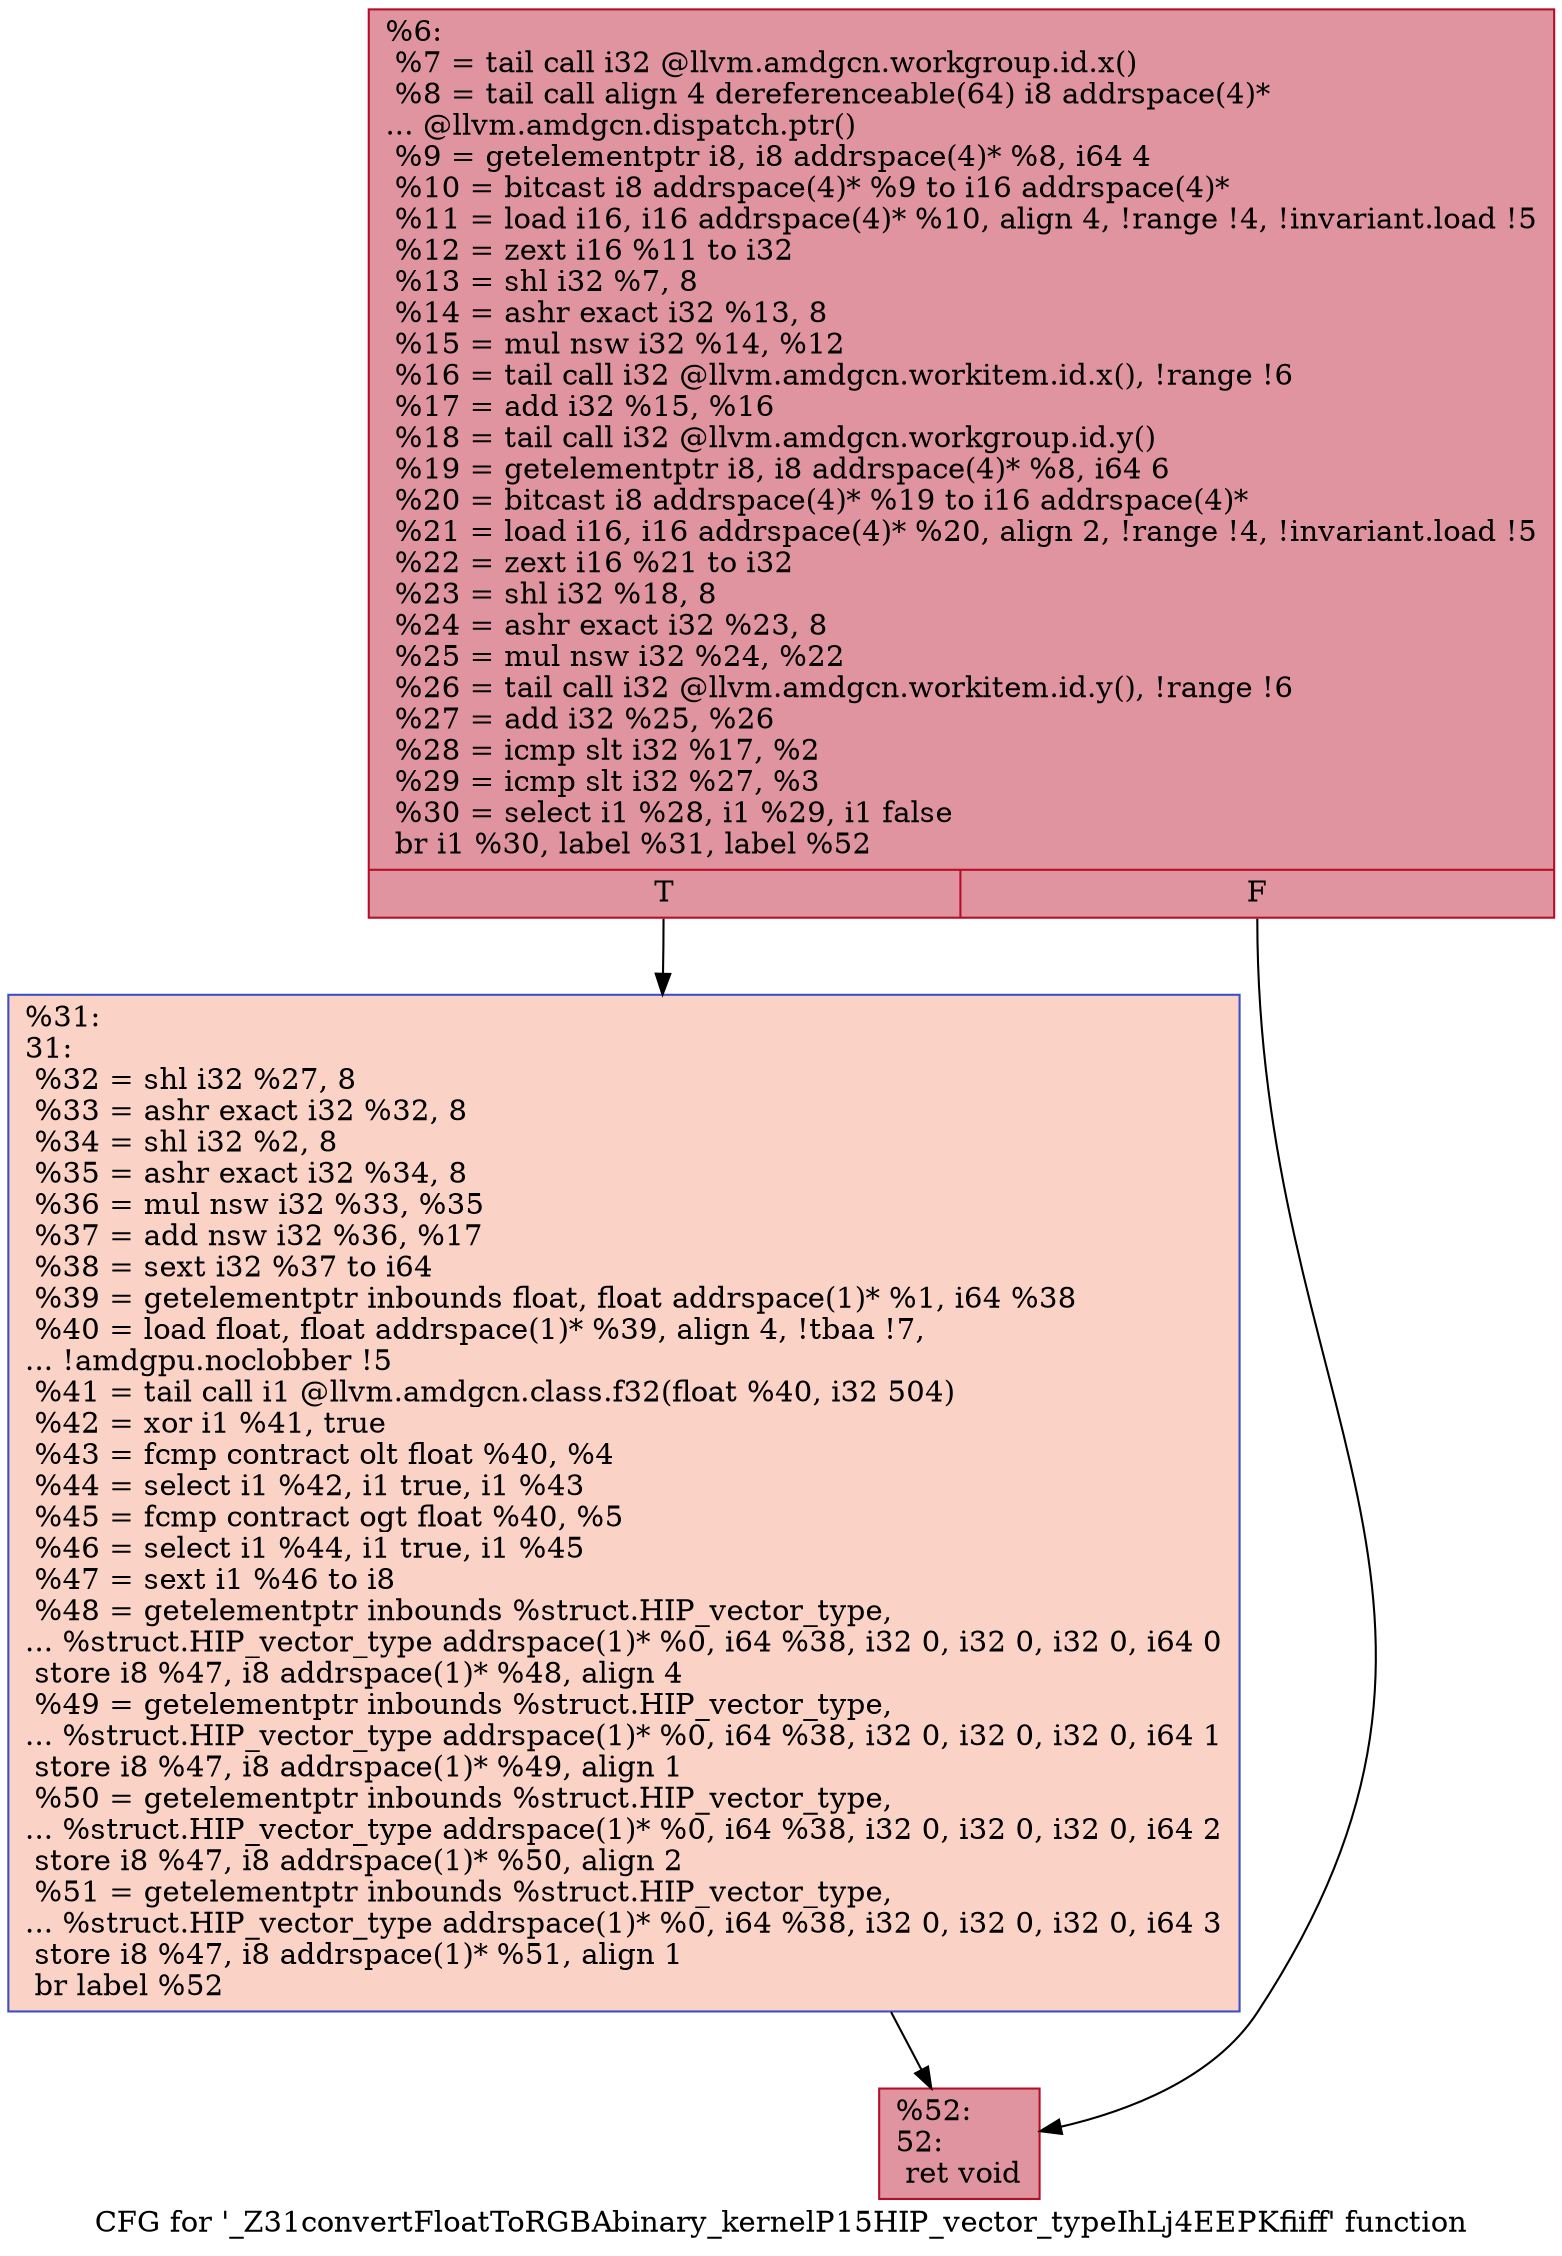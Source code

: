 digraph "CFG for '_Z31convertFloatToRGBAbinary_kernelP15HIP_vector_typeIhLj4EEPKfiiff' function" {
	label="CFG for '_Z31convertFloatToRGBAbinary_kernelP15HIP_vector_typeIhLj4EEPKfiiff' function";

	Node0x541a270 [shape=record,color="#b70d28ff", style=filled, fillcolor="#b70d2870",label="{%6:\l  %7 = tail call i32 @llvm.amdgcn.workgroup.id.x()\l  %8 = tail call align 4 dereferenceable(64) i8 addrspace(4)*\l... @llvm.amdgcn.dispatch.ptr()\l  %9 = getelementptr i8, i8 addrspace(4)* %8, i64 4\l  %10 = bitcast i8 addrspace(4)* %9 to i16 addrspace(4)*\l  %11 = load i16, i16 addrspace(4)* %10, align 4, !range !4, !invariant.load !5\l  %12 = zext i16 %11 to i32\l  %13 = shl i32 %7, 8\l  %14 = ashr exact i32 %13, 8\l  %15 = mul nsw i32 %14, %12\l  %16 = tail call i32 @llvm.amdgcn.workitem.id.x(), !range !6\l  %17 = add i32 %15, %16\l  %18 = tail call i32 @llvm.amdgcn.workgroup.id.y()\l  %19 = getelementptr i8, i8 addrspace(4)* %8, i64 6\l  %20 = bitcast i8 addrspace(4)* %19 to i16 addrspace(4)*\l  %21 = load i16, i16 addrspace(4)* %20, align 2, !range !4, !invariant.load !5\l  %22 = zext i16 %21 to i32\l  %23 = shl i32 %18, 8\l  %24 = ashr exact i32 %23, 8\l  %25 = mul nsw i32 %24, %22\l  %26 = tail call i32 @llvm.amdgcn.workitem.id.y(), !range !6\l  %27 = add i32 %25, %26\l  %28 = icmp slt i32 %17, %2\l  %29 = icmp slt i32 %27, %3\l  %30 = select i1 %28, i1 %29, i1 false\l  br i1 %30, label %31, label %52\l|{<s0>T|<s1>F}}"];
	Node0x541a270:s0 -> Node0x541df20;
	Node0x541a270:s1 -> Node0x541dfb0;
	Node0x541df20 [shape=record,color="#3d50c3ff", style=filled, fillcolor="#f59c7d70",label="{%31:\l31:                                               \l  %32 = shl i32 %27, 8\l  %33 = ashr exact i32 %32, 8\l  %34 = shl i32 %2, 8\l  %35 = ashr exact i32 %34, 8\l  %36 = mul nsw i32 %33, %35\l  %37 = add nsw i32 %36, %17\l  %38 = sext i32 %37 to i64\l  %39 = getelementptr inbounds float, float addrspace(1)* %1, i64 %38\l  %40 = load float, float addrspace(1)* %39, align 4, !tbaa !7,\l... !amdgpu.noclobber !5\l  %41 = tail call i1 @llvm.amdgcn.class.f32(float %40, i32 504)\l  %42 = xor i1 %41, true\l  %43 = fcmp contract olt float %40, %4\l  %44 = select i1 %42, i1 true, i1 %43\l  %45 = fcmp contract ogt float %40, %5\l  %46 = select i1 %44, i1 true, i1 %45\l  %47 = sext i1 %46 to i8\l  %48 = getelementptr inbounds %struct.HIP_vector_type,\l... %struct.HIP_vector_type addrspace(1)* %0, i64 %38, i32 0, i32 0, i32 0, i64 0\l  store i8 %47, i8 addrspace(1)* %48, align 4\l  %49 = getelementptr inbounds %struct.HIP_vector_type,\l... %struct.HIP_vector_type addrspace(1)* %0, i64 %38, i32 0, i32 0, i32 0, i64 1\l  store i8 %47, i8 addrspace(1)* %49, align 1\l  %50 = getelementptr inbounds %struct.HIP_vector_type,\l... %struct.HIP_vector_type addrspace(1)* %0, i64 %38, i32 0, i32 0, i32 0, i64 2\l  store i8 %47, i8 addrspace(1)* %50, align 2\l  %51 = getelementptr inbounds %struct.HIP_vector_type,\l... %struct.HIP_vector_type addrspace(1)* %0, i64 %38, i32 0, i32 0, i32 0, i64 3\l  store i8 %47, i8 addrspace(1)* %51, align 1\l  br label %52\l}"];
	Node0x541df20 -> Node0x541dfb0;
	Node0x541dfb0 [shape=record,color="#b70d28ff", style=filled, fillcolor="#b70d2870",label="{%52:\l52:                                               \l  ret void\l}"];
}
